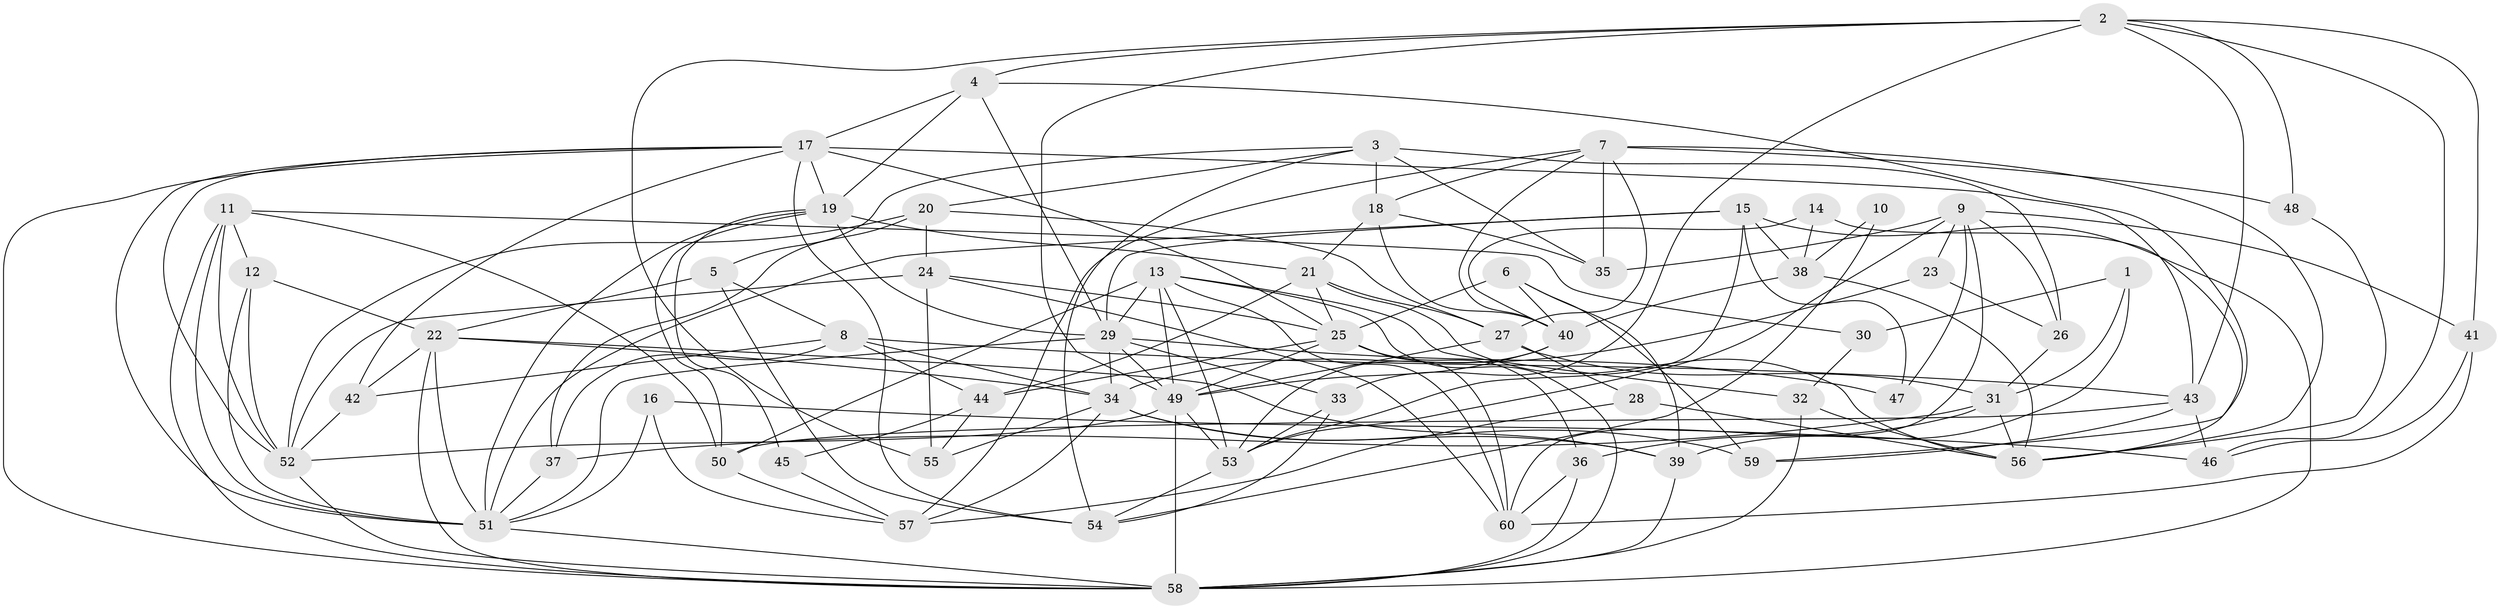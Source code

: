 // original degree distribution, {6: 0.14166666666666666, 4: 0.25, 3: 0.275, 2: 0.15, 7: 0.041666666666666664, 5: 0.13333333333333333, 8: 0.008333333333333333}
// Generated by graph-tools (version 1.1) at 2025/37/03/04/25 23:37:08]
// undirected, 60 vertices, 164 edges
graph export_dot {
  node [color=gray90,style=filled];
  1;
  2;
  3;
  4;
  5;
  6;
  7;
  8;
  9;
  10;
  11;
  12;
  13;
  14;
  15;
  16;
  17;
  18;
  19;
  20;
  21;
  22;
  23;
  24;
  25;
  26;
  27;
  28;
  29;
  30;
  31;
  32;
  33;
  34;
  35;
  36;
  37;
  38;
  39;
  40;
  41;
  42;
  43;
  44;
  45;
  46;
  47;
  48;
  49;
  50;
  51;
  52;
  53;
  54;
  55;
  56;
  57;
  58;
  59;
  60;
  1 -- 30 [weight=1.0];
  1 -- 31 [weight=1.0];
  1 -- 39 [weight=1.0];
  2 -- 4 [weight=1.0];
  2 -- 33 [weight=1.0];
  2 -- 41 [weight=1.0];
  2 -- 43 [weight=1.0];
  2 -- 46 [weight=1.0];
  2 -- 48 [weight=1.0];
  2 -- 49 [weight=1.0];
  2 -- 55 [weight=1.0];
  3 -- 5 [weight=1.0];
  3 -- 18 [weight=2.0];
  3 -- 20 [weight=1.0];
  3 -- 26 [weight=1.0];
  3 -- 35 [weight=1.0];
  3 -- 54 [weight=1.0];
  4 -- 17 [weight=1.0];
  4 -- 19 [weight=1.0];
  4 -- 29 [weight=1.0];
  4 -- 59 [weight=1.0];
  5 -- 8 [weight=1.0];
  5 -- 22 [weight=1.0];
  5 -- 54 [weight=1.0];
  6 -- 25 [weight=1.0];
  6 -- 39 [weight=1.0];
  6 -- 40 [weight=1.0];
  6 -- 59 [weight=1.0];
  7 -- 18 [weight=1.0];
  7 -- 27 [weight=1.0];
  7 -- 35 [weight=1.0];
  7 -- 40 [weight=1.0];
  7 -- 48 [weight=1.0];
  7 -- 56 [weight=1.0];
  7 -- 57 [weight=1.0];
  8 -- 34 [weight=1.0];
  8 -- 37 [weight=1.0];
  8 -- 42 [weight=1.0];
  8 -- 43 [weight=1.0];
  8 -- 44 [weight=1.0];
  9 -- 23 [weight=1.0];
  9 -- 26 [weight=1.0];
  9 -- 35 [weight=2.0];
  9 -- 41 [weight=1.0];
  9 -- 47 [weight=1.0];
  9 -- 53 [weight=1.0];
  9 -- 60 [weight=1.0];
  10 -- 38 [weight=1.0];
  10 -- 54 [weight=1.0];
  11 -- 12 [weight=1.0];
  11 -- 30 [weight=1.0];
  11 -- 50 [weight=1.0];
  11 -- 51 [weight=1.0];
  11 -- 52 [weight=1.0];
  11 -- 58 [weight=1.0];
  12 -- 22 [weight=1.0];
  12 -- 51 [weight=1.0];
  12 -- 52 [weight=1.0];
  13 -- 29 [weight=1.0];
  13 -- 32 [weight=1.0];
  13 -- 49 [weight=1.0];
  13 -- 50 [weight=1.0];
  13 -- 53 [weight=1.0];
  13 -- 58 [weight=1.0];
  13 -- 60 [weight=1.0];
  14 -- 38 [weight=1.0];
  14 -- 40 [weight=1.0];
  14 -- 56 [weight=2.0];
  15 -- 29 [weight=1.0];
  15 -- 38 [weight=1.0];
  15 -- 47 [weight=1.0];
  15 -- 51 [weight=1.0];
  15 -- 53 [weight=1.0];
  15 -- 58 [weight=1.0];
  16 -- 46 [weight=1.0];
  16 -- 51 [weight=1.0];
  16 -- 57 [weight=1.0];
  17 -- 19 [weight=1.0];
  17 -- 25 [weight=2.0];
  17 -- 42 [weight=1.0];
  17 -- 43 [weight=1.0];
  17 -- 51 [weight=1.0];
  17 -- 52 [weight=1.0];
  17 -- 54 [weight=1.0];
  17 -- 58 [weight=1.0];
  18 -- 21 [weight=1.0];
  18 -- 35 [weight=1.0];
  18 -- 40 [weight=1.0];
  19 -- 21 [weight=1.0];
  19 -- 29 [weight=1.0];
  19 -- 45 [weight=2.0];
  19 -- 50 [weight=1.0];
  19 -- 51 [weight=1.0];
  20 -- 24 [weight=1.0];
  20 -- 27 [weight=1.0];
  20 -- 37 [weight=1.0];
  20 -- 52 [weight=1.0];
  21 -- 25 [weight=1.0];
  21 -- 27 [weight=1.0];
  21 -- 44 [weight=1.0];
  21 -- 56 [weight=2.0];
  22 -- 34 [weight=1.0];
  22 -- 39 [weight=1.0];
  22 -- 42 [weight=1.0];
  22 -- 51 [weight=1.0];
  22 -- 58 [weight=1.0];
  23 -- 26 [weight=1.0];
  23 -- 34 [weight=1.0];
  24 -- 25 [weight=1.0];
  24 -- 52 [weight=1.0];
  24 -- 55 [weight=1.0];
  24 -- 60 [weight=1.0];
  25 -- 36 [weight=1.0];
  25 -- 44 [weight=1.0];
  25 -- 49 [weight=3.0];
  25 -- 60 [weight=1.0];
  26 -- 31 [weight=1.0];
  27 -- 28 [weight=1.0];
  27 -- 31 [weight=2.0];
  27 -- 49 [weight=1.0];
  28 -- 56 [weight=1.0];
  28 -- 57 [weight=1.0];
  29 -- 33 [weight=1.0];
  29 -- 34 [weight=1.0];
  29 -- 47 [weight=1.0];
  29 -- 49 [weight=2.0];
  29 -- 51 [weight=1.0];
  30 -- 32 [weight=1.0];
  31 -- 36 [weight=1.0];
  31 -- 37 [weight=1.0];
  31 -- 56 [weight=1.0];
  32 -- 56 [weight=1.0];
  32 -- 58 [weight=1.0];
  33 -- 53 [weight=1.0];
  33 -- 54 [weight=1.0];
  34 -- 39 [weight=1.0];
  34 -- 55 [weight=1.0];
  34 -- 57 [weight=1.0];
  34 -- 59 [weight=1.0];
  36 -- 58 [weight=1.0];
  36 -- 60 [weight=1.0];
  37 -- 51 [weight=1.0];
  38 -- 40 [weight=1.0];
  38 -- 56 [weight=1.0];
  39 -- 58 [weight=1.0];
  40 -- 49 [weight=1.0];
  40 -- 53 [weight=1.0];
  41 -- 46 [weight=1.0];
  41 -- 60 [weight=1.0];
  42 -- 52 [weight=1.0];
  43 -- 46 [weight=1.0];
  43 -- 50 [weight=1.0];
  43 -- 59 [weight=1.0];
  44 -- 45 [weight=1.0];
  44 -- 55 [weight=1.0];
  45 -- 57 [weight=1.0];
  48 -- 56 [weight=1.0];
  49 -- 52 [weight=1.0];
  49 -- 53 [weight=2.0];
  49 -- 58 [weight=1.0];
  50 -- 57 [weight=1.0];
  51 -- 58 [weight=1.0];
  52 -- 58 [weight=1.0];
  53 -- 54 [weight=1.0];
}
